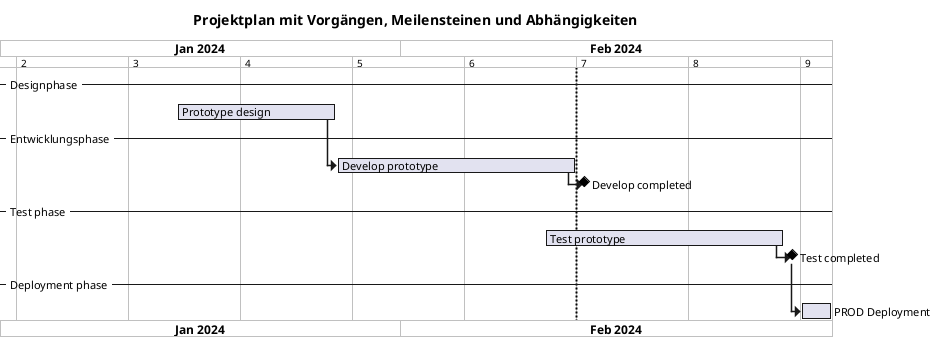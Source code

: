 @startgantt Projectplan

printscale weekly zoom 4

title Projektplan mit Vorgängen, Meilensteinen und Abhängigkeiten

Project starts 2024-01-07

-- Designphase --
[Prototype design] starts at 2024-01-18
[Prototype design] lasts 10 days

-- Entwicklungsphase --
[Develop prototype] starts at [Prototype design]'s end
[Develop prototype] lasts 15 days
[Develop completed] starts at [Develop prototype]'s end
[Develop completed] happens at [Develop prototype]'s end

-- Test phase --
2024-02-01 to 2024-02-22 are named [Paralell Testing]
[Test prototype] starts at 2024-02-10
[Test prototype] lasts 15 days
[Test completed] starts at [Test prototype]'s end
[Test completed] happens at [Test prototype]'s end

-- Deployment phase --
2024-02-12 to 2024-02-22 are named [When is deployment?]
[PROD Deployment] starts at [Test completed]'s end
[PROD Deployment] lasts 2 days

[Prototype design] is 100% completed
[Develop prototype] is 100% completed
[Test prototype] is 100% completed

Separator just at [Develop prototype]'s end

@endgantt